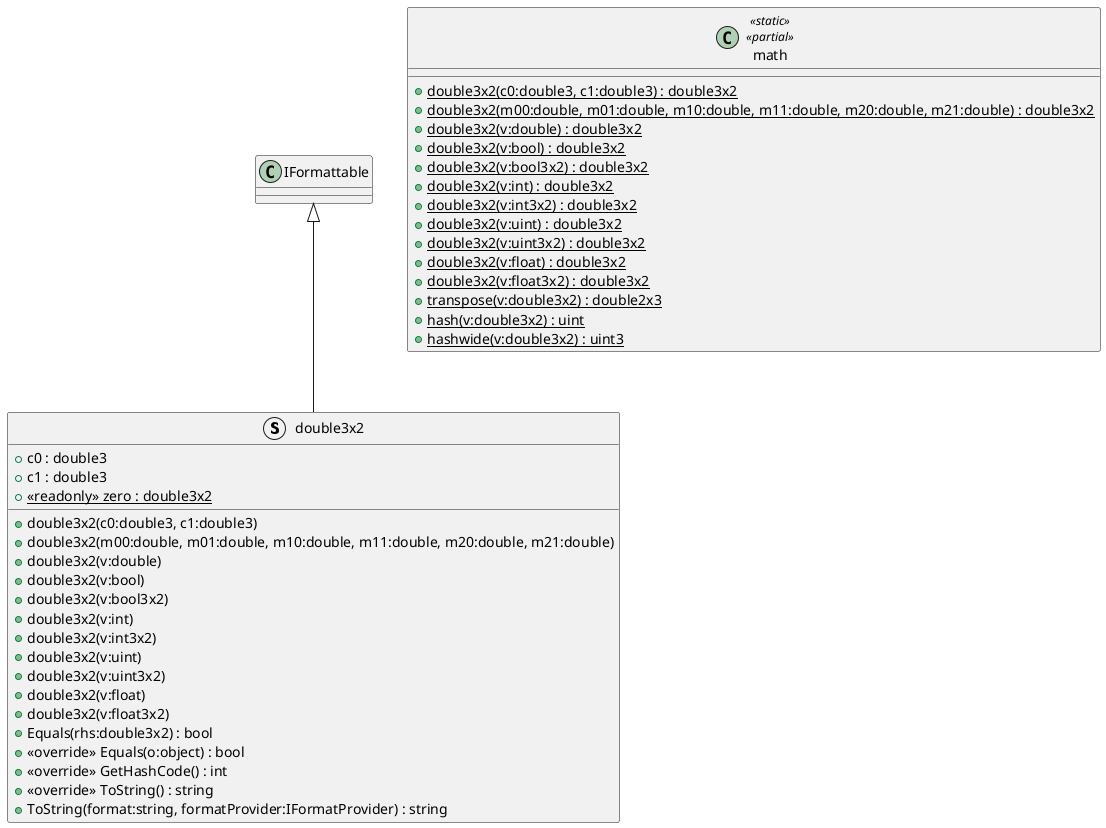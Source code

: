 @startuml
struct double3x2 {
    + c0 : double3
    + c1 : double3
    + {static} <<readonly>> zero : double3x2
    + double3x2(c0:double3, c1:double3)
    + double3x2(m00:double, m01:double, m10:double, m11:double, m20:double, m21:double)
    + double3x2(v:double)
    + double3x2(v:bool)
    + double3x2(v:bool3x2)
    + double3x2(v:int)
    + double3x2(v:int3x2)
    + double3x2(v:uint)
    + double3x2(v:uint3x2)
    + double3x2(v:float)
    + double3x2(v:float3x2)
    + Equals(rhs:double3x2) : bool
    + <<override>> Equals(o:object) : bool
    + <<override>> GetHashCode() : int
    + <<override>> ToString() : string
    + ToString(format:string, formatProvider:IFormatProvider) : string
}
class math <<static>> <<partial>> {
    + {static} double3x2(c0:double3, c1:double3) : double3x2
    + {static} double3x2(m00:double, m01:double, m10:double, m11:double, m20:double, m21:double) : double3x2
    + {static} double3x2(v:double) : double3x2
    + {static} double3x2(v:bool) : double3x2
    + {static} double3x2(v:bool3x2) : double3x2
    + {static} double3x2(v:int) : double3x2
    + {static} double3x2(v:int3x2) : double3x2
    + {static} double3x2(v:uint) : double3x2
    + {static} double3x2(v:uint3x2) : double3x2
    + {static} double3x2(v:float) : double3x2
    + {static} double3x2(v:float3x2) : double3x2
    + {static} transpose(v:double3x2) : double2x3
    + {static} hash(v:double3x2) : uint
    + {static} hashwide(v:double3x2) : uint3
}
IFormattable <|-- double3x2
@enduml
